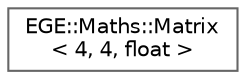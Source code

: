 digraph "Graphical Class Hierarchy"
{
 // LATEX_PDF_SIZE
  bgcolor="transparent";
  edge [fontname=Helvetica,fontsize=10,labelfontname=Helvetica,labelfontsize=10];
  node [fontname=Helvetica,fontsize=10,shape=box,height=0.2,width=0.4];
  rankdir="LR";
  Node0 [id="Node000000",label="EGE::Maths::Matrix\l\< 4, 4, float \>",height=0.2,width=0.4,color="grey40", fillcolor="white", style="filled",URL="$classEGE_1_1Maths_1_1Matrix.html",tooltip=" "];
}
